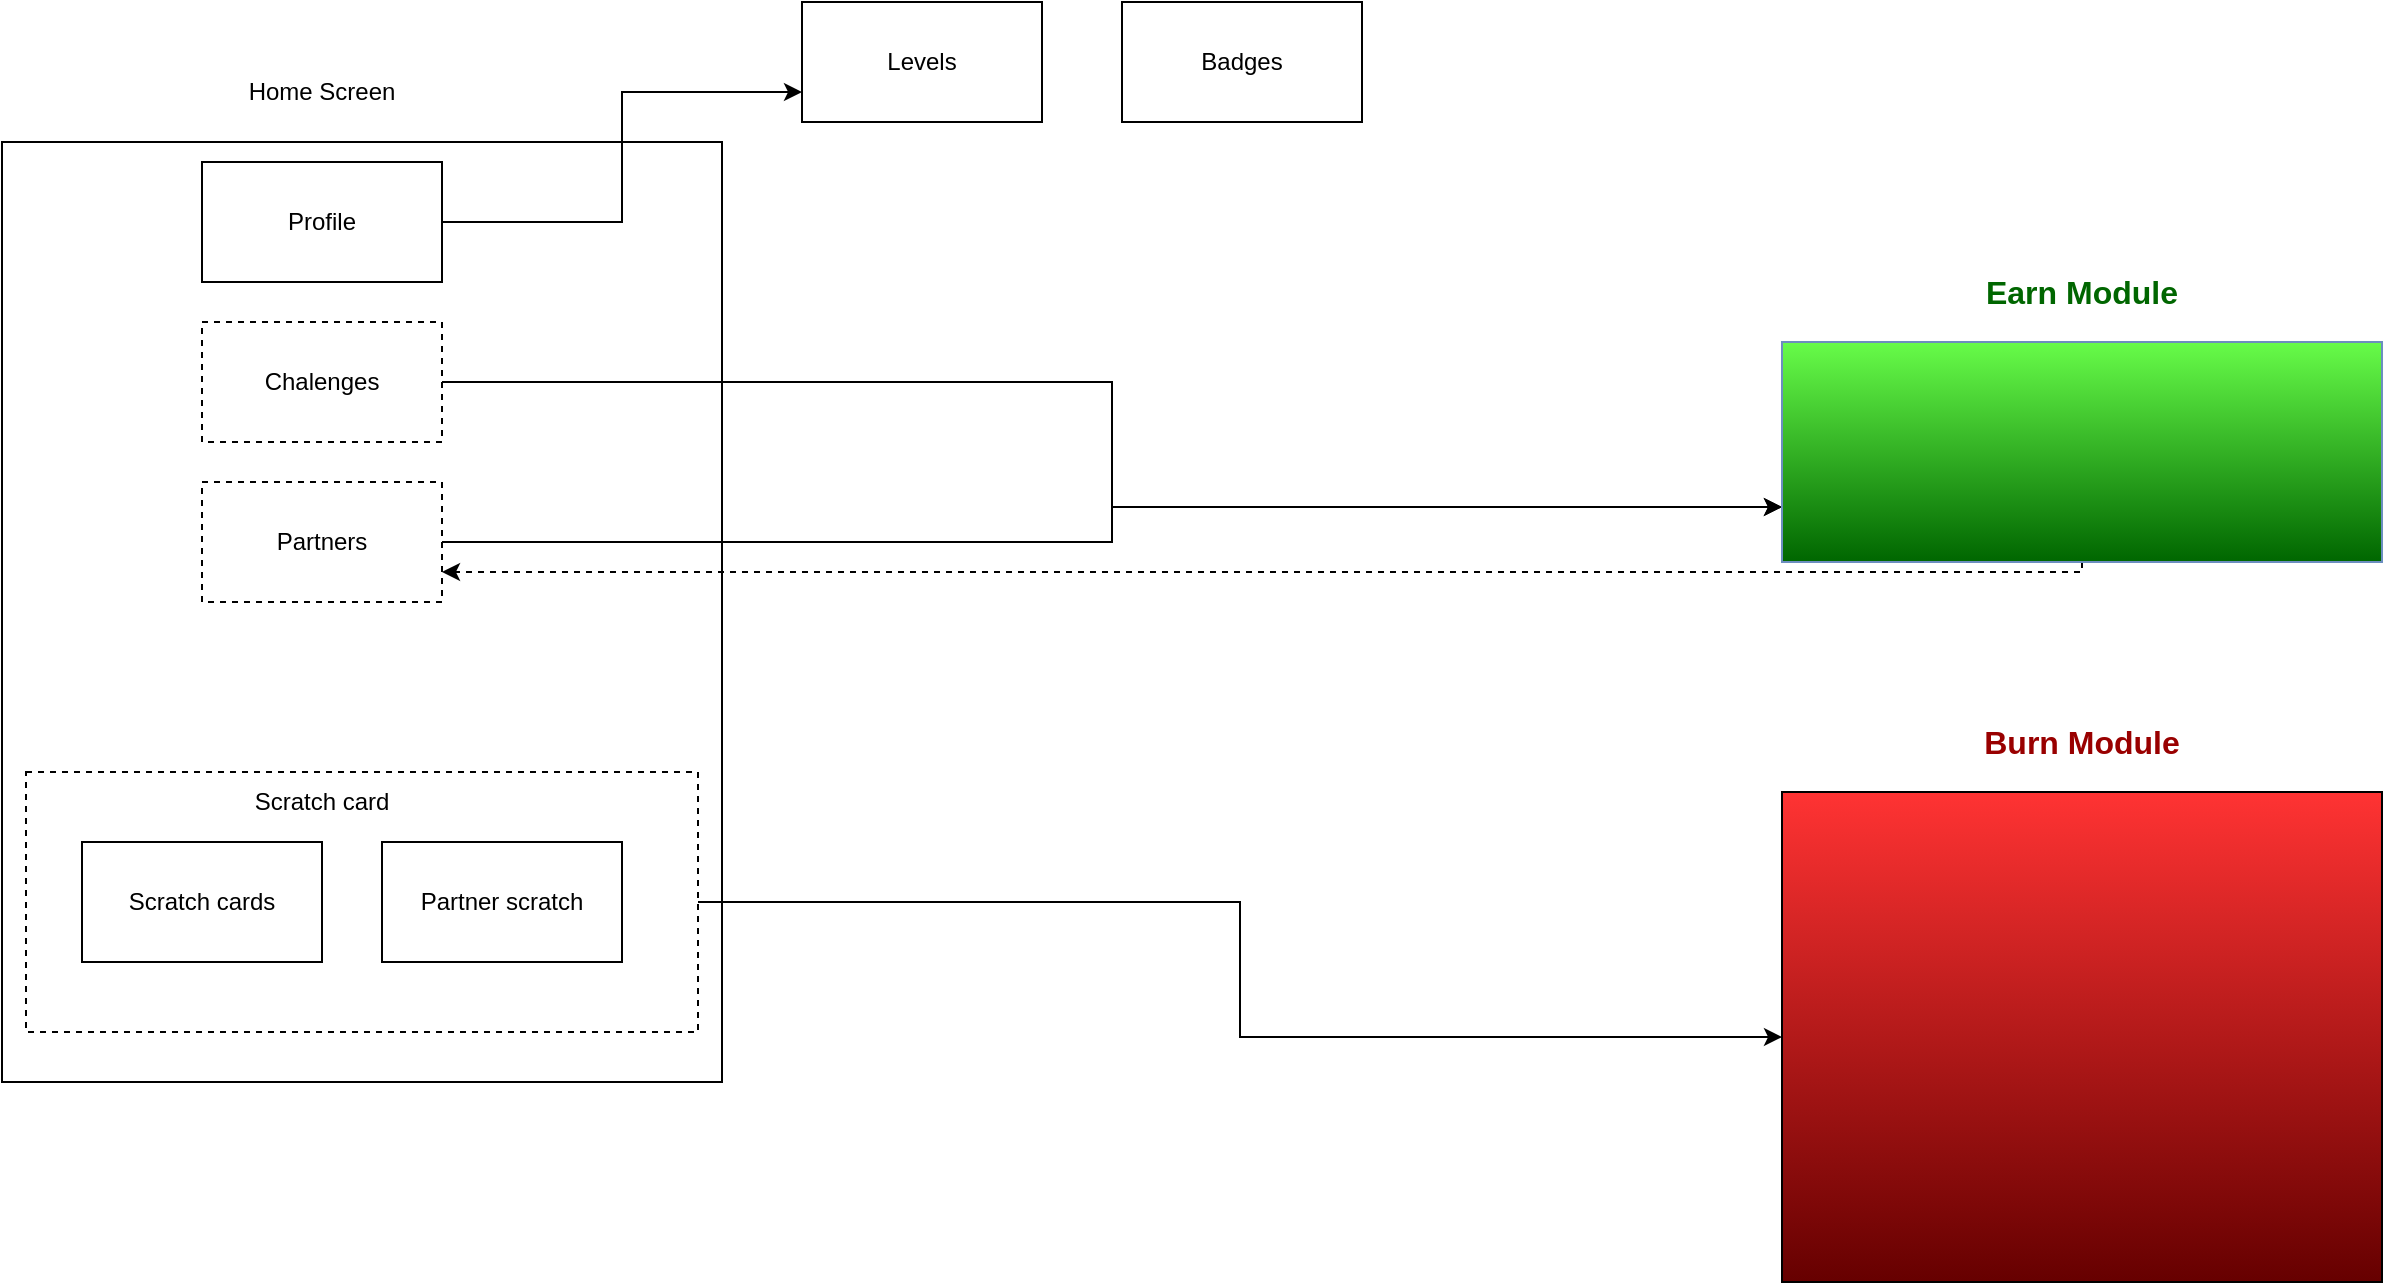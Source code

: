<mxfile version="20.0.1" type="github">
  <diagram id="C5RBs43oDa-KdzZeNtuy" name="Page-1">
    <mxGraphModel dx="976" dy="726" grid="1" gridSize="10" guides="1" tooltips="1" connect="1" arrows="1" fold="1" page="1" pageScale="1" pageWidth="827" pageHeight="1169" math="0" shadow="0">
      <root>
        <mxCell id="WIyWlLk6GJQsqaUBKTNV-0" />
        <mxCell id="WIyWlLk6GJQsqaUBKTNV-1" parent="WIyWlLk6GJQsqaUBKTNV-0" />
        <mxCell id="8gOTMGS7u2JTwowvSYQe-0" value="" style="rounded=0;whiteSpace=wrap;html=1;" vertex="1" parent="WIyWlLk6GJQsqaUBKTNV-1">
          <mxGeometry x="40" y="120" width="360" height="470" as="geometry" />
        </mxCell>
        <mxCell id="8gOTMGS7u2JTwowvSYQe-18" style="edgeStyle=orthogonalEdgeStyle;rounded=0;orthogonalLoop=1;jettySize=auto;html=1;entryX=0;entryY=0.75;entryDx=0;entryDy=0;fontSize=16;fontColor=#006600;" edge="1" parent="WIyWlLk6GJQsqaUBKTNV-1" source="8gOTMGS7u2JTwowvSYQe-1" target="8gOTMGS7u2JTwowvSYQe-9">
          <mxGeometry relative="1" as="geometry" />
        </mxCell>
        <mxCell id="8gOTMGS7u2JTwowvSYQe-1" value="Profile" style="rounded=0;whiteSpace=wrap;html=1;" vertex="1" parent="WIyWlLk6GJQsqaUBKTNV-1">
          <mxGeometry x="140" y="130" width="120" height="60" as="geometry" />
        </mxCell>
        <mxCell id="8gOTMGS7u2JTwowvSYQe-21" style="edgeStyle=orthogonalEdgeStyle;rounded=0;orthogonalLoop=1;jettySize=auto;html=1;entryX=0;entryY=0.75;entryDx=0;entryDy=0;fontSize=16;fontColor=#006600;" edge="1" parent="WIyWlLk6GJQsqaUBKTNV-1" source="8gOTMGS7u2JTwowvSYQe-2" target="8gOTMGS7u2JTwowvSYQe-11">
          <mxGeometry relative="1" as="geometry">
            <Array as="points">
              <mxPoint x="595" y="240" />
              <mxPoint x="595" y="302" />
            </Array>
          </mxGeometry>
        </mxCell>
        <mxCell id="8gOTMGS7u2JTwowvSYQe-2" value="Chalenges" style="rounded=0;whiteSpace=wrap;html=1;dashed=1;" vertex="1" parent="WIyWlLk6GJQsqaUBKTNV-1">
          <mxGeometry x="140" y="210" width="120" height="60" as="geometry" />
        </mxCell>
        <mxCell id="8gOTMGS7u2JTwowvSYQe-3" value="Badges" style="rounded=0;whiteSpace=wrap;html=1;" vertex="1" parent="WIyWlLk6GJQsqaUBKTNV-1">
          <mxGeometry x="600" y="50" width="120" height="60" as="geometry" />
        </mxCell>
        <mxCell id="8gOTMGS7u2JTwowvSYQe-16" style="edgeStyle=orthogonalEdgeStyle;rounded=0;orthogonalLoop=1;jettySize=auto;html=1;fontSize=16;fontColor=#FFF4F0;" edge="1" parent="WIyWlLk6GJQsqaUBKTNV-1" source="8gOTMGS7u2JTwowvSYQe-6" target="8gOTMGS7u2JTwowvSYQe-15">
          <mxGeometry relative="1" as="geometry" />
        </mxCell>
        <mxCell id="8gOTMGS7u2JTwowvSYQe-6" value="" style="rounded=0;whiteSpace=wrap;html=1;fillColor=none;dashed=1;" vertex="1" parent="WIyWlLk6GJQsqaUBKTNV-1">
          <mxGeometry x="52" y="435" width="336" height="130" as="geometry" />
        </mxCell>
        <mxCell id="8gOTMGS7u2JTwowvSYQe-4" value="Scratch cards" style="rounded=0;whiteSpace=wrap;html=1;" vertex="1" parent="WIyWlLk6GJQsqaUBKTNV-1">
          <mxGeometry x="80" y="470" width="120" height="60" as="geometry" />
        </mxCell>
        <mxCell id="8gOTMGS7u2JTwowvSYQe-5" value="Partner scratch" style="rounded=0;whiteSpace=wrap;html=1;" vertex="1" parent="WIyWlLk6GJQsqaUBKTNV-1">
          <mxGeometry x="230" y="470" width="120" height="60" as="geometry" />
        </mxCell>
        <mxCell id="8gOTMGS7u2JTwowvSYQe-7" value="Scratch card" style="text;html=1;strokeColor=none;fillColor=none;align=center;verticalAlign=middle;whiteSpace=wrap;rounded=0;dashed=1;" vertex="1" parent="WIyWlLk6GJQsqaUBKTNV-1">
          <mxGeometry x="145" y="435" width="110" height="30" as="geometry" />
        </mxCell>
        <mxCell id="8gOTMGS7u2JTwowvSYQe-8" value="Home Screen" style="text;html=1;strokeColor=none;fillColor=none;align=center;verticalAlign=middle;whiteSpace=wrap;rounded=0;dashed=1;" vertex="1" parent="WIyWlLk6GJQsqaUBKTNV-1">
          <mxGeometry x="130" y="80" width="140" height="30" as="geometry" />
        </mxCell>
        <mxCell id="8gOTMGS7u2JTwowvSYQe-9" value="Levels" style="rounded=0;whiteSpace=wrap;html=1;fillColor=none;" vertex="1" parent="WIyWlLk6GJQsqaUBKTNV-1">
          <mxGeometry x="440" y="50" width="120" height="60" as="geometry" />
        </mxCell>
        <mxCell id="8gOTMGS7u2JTwowvSYQe-22" style="edgeStyle=orthogonalEdgeStyle;rounded=0;orthogonalLoop=1;jettySize=auto;html=1;exitX=1;exitY=0.5;exitDx=0;exitDy=0;entryX=0;entryY=0.75;entryDx=0;entryDy=0;fontSize=16;fontColor=#006600;" edge="1" parent="WIyWlLk6GJQsqaUBKTNV-1" source="8gOTMGS7u2JTwowvSYQe-10" target="8gOTMGS7u2JTwowvSYQe-11">
          <mxGeometry relative="1" as="geometry" />
        </mxCell>
        <mxCell id="8gOTMGS7u2JTwowvSYQe-10" value="Partners" style="rounded=0;whiteSpace=wrap;html=1;dashed=1;fillColor=none;" vertex="1" parent="WIyWlLk6GJQsqaUBKTNV-1">
          <mxGeometry x="140" y="290" width="120" height="60" as="geometry" />
        </mxCell>
        <mxCell id="8gOTMGS7u2JTwowvSYQe-19" style="edgeStyle=orthogonalEdgeStyle;rounded=0;orthogonalLoop=1;jettySize=auto;html=1;entryX=1;entryY=0.75;entryDx=0;entryDy=0;fontSize=16;fontColor=#006600;dashed=1;" edge="1" parent="WIyWlLk6GJQsqaUBKTNV-1" source="8gOTMGS7u2JTwowvSYQe-11" target="8gOTMGS7u2JTwowvSYQe-10">
          <mxGeometry relative="1" as="geometry">
            <Array as="points">
              <mxPoint x="410" y="335" />
              <mxPoint x="410" y="335" />
            </Array>
          </mxGeometry>
        </mxCell>
        <mxCell id="8gOTMGS7u2JTwowvSYQe-11" value="" style="rounded=0;whiteSpace=wrap;html=1;fillColor=#67FC49;strokeColor=#6c8ebf;gradientColor=#006600;" vertex="1" parent="WIyWlLk6GJQsqaUBKTNV-1">
          <mxGeometry x="930" y="220" width="300" height="110" as="geometry" />
        </mxCell>
        <mxCell id="8gOTMGS7u2JTwowvSYQe-15" value="" style="rounded=0;whiteSpace=wrap;html=1;fontSize=16;fontColor=#FFF4F0;fillColor=#FF3333;gradientColor=#660000;" vertex="1" parent="WIyWlLk6GJQsqaUBKTNV-1">
          <mxGeometry x="930" y="445" width="300" height="245" as="geometry" />
        </mxCell>
        <mxCell id="8gOTMGS7u2JTwowvSYQe-17" value="&lt;b&gt;&lt;font color=&quot;#006600&quot;&gt;Earn Module&lt;/font&gt;&lt;/b&gt;" style="text;html=1;strokeColor=none;fillColor=none;align=center;verticalAlign=middle;whiteSpace=wrap;rounded=0;fontSize=16;fontColor=#FFF4F0;" vertex="1" parent="WIyWlLk6GJQsqaUBKTNV-1">
          <mxGeometry x="1020" y="180" width="120" height="30" as="geometry" />
        </mxCell>
        <mxCell id="8gOTMGS7u2JTwowvSYQe-23" value="&lt;b style=&quot;caret-color: rgb(255, 244, 240);&quot;&gt;&lt;font color=&quot;#990000&quot;&gt;Burn Module&lt;/font&gt;&lt;/b&gt;" style="text;html=1;strokeColor=none;fillColor=none;align=center;verticalAlign=middle;whiteSpace=wrap;rounded=0;fontSize=16;fontColor=#006600;" vertex="1" parent="WIyWlLk6GJQsqaUBKTNV-1">
          <mxGeometry x="1020" y="405" width="120" height="30" as="geometry" />
        </mxCell>
      </root>
    </mxGraphModel>
  </diagram>
</mxfile>
